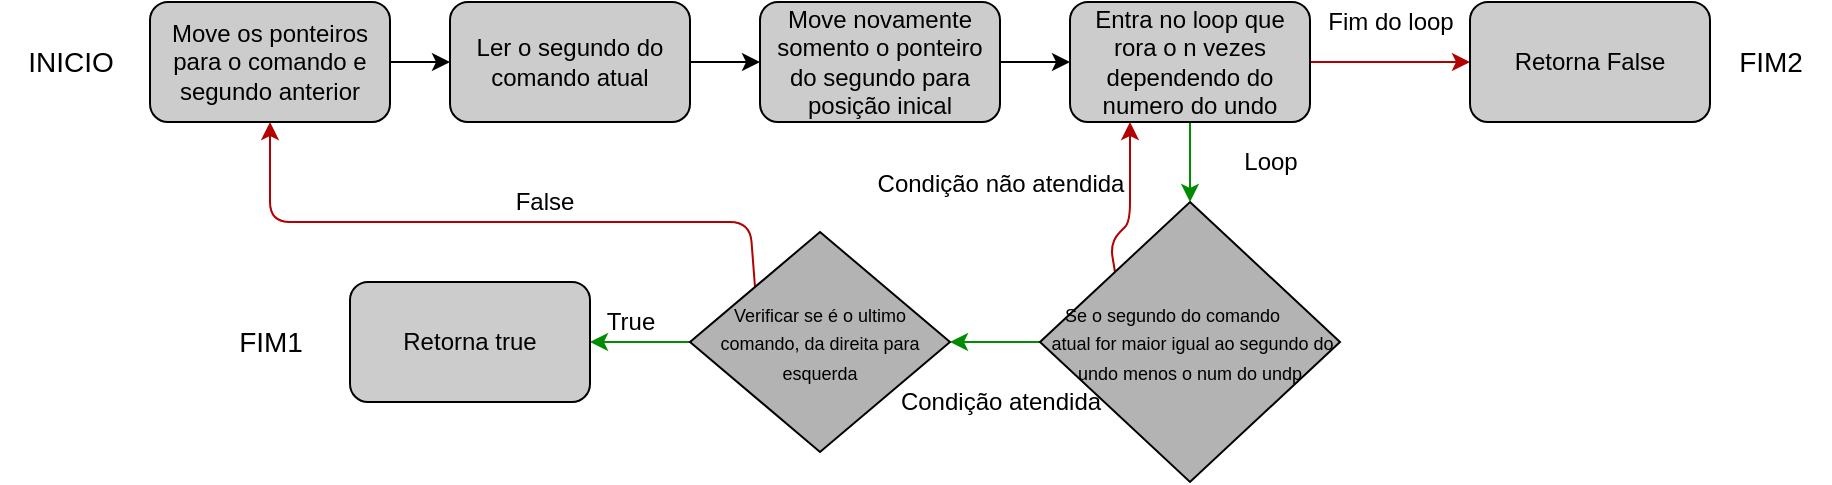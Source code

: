 <mxfile>
    <diagram id="FgnLwXC4yHfpkBwCduUZ" name="Page-1">
        <mxGraphModel dx="1386" dy="787" grid="1" gridSize="10" guides="1" tooltips="1" connect="1" arrows="1" fold="1" page="1" pageScale="1" pageWidth="850" pageHeight="1100" math="0" shadow="0">
            <root>
                <mxCell id="0"/>
                <mxCell id="1" parent="0"/>
                <mxCell id="2" value="&lt;font color=&quot;#000000&quot; style=&quot;font-size: 14px;&quot;&gt;INICIO&lt;/font&gt;" style="text;html=1;align=center;verticalAlign=middle;resizable=0;points=[];autosize=1;strokeColor=none;fillColor=none;" parent="1" vertex="1">
                    <mxGeometry x="45" y="285" width="70" height="30" as="geometry"/>
                </mxCell>
                <mxCell id="8" style="edgeStyle=none;html=1;entryX=0;entryY=0.5;entryDx=0;entryDy=0;fontSize=14;fontColor=#000000;" parent="1" source="3" target="6" edge="1">
                    <mxGeometry relative="1" as="geometry"/>
                </mxCell>
                <mxCell id="3" value="&lt;font color=&quot;#000000&quot;&gt;Move os ponteiros para o comando e segundo anterior&lt;/font&gt;" style="rounded=1;whiteSpace=wrap;html=1;strokeColor=#000000;fillColor=#CCCCCC;" parent="1" vertex="1">
                    <mxGeometry x="120" y="270" width="120" height="60" as="geometry"/>
                </mxCell>
                <mxCell id="9" style="edgeStyle=none;html=1;entryX=0;entryY=0.5;entryDx=0;entryDy=0;fontSize=14;fontColor=#000000;" parent="1" source="6" target="7" edge="1">
                    <mxGeometry relative="1" as="geometry"/>
                </mxCell>
                <mxCell id="6" value="&lt;font color=&quot;#000000&quot;&gt;Ler o segundo do comando atual&lt;/font&gt;" style="rounded=1;whiteSpace=wrap;html=1;strokeColor=#000000;fillColor=#CCCCCC;" parent="1" vertex="1">
                    <mxGeometry x="270" y="270" width="120" height="60" as="geometry"/>
                </mxCell>
                <mxCell id="11" style="edgeStyle=none;html=1;entryX=0;entryY=0.5;entryDx=0;entryDy=0;fontSize=14;fontColor=#000000;" parent="1" source="7" target="10" edge="1">
                    <mxGeometry relative="1" as="geometry"/>
                </mxCell>
                <mxCell id="7" value="&lt;font color=&quot;#000000&quot;&gt;Move novamente somento o ponteiro do segundo para posição inical&lt;/font&gt;" style="rounded=1;whiteSpace=wrap;html=1;strokeColor=#000000;fillColor=#CCCCCC;" parent="1" vertex="1">
                    <mxGeometry x="425" y="270" width="120" height="60" as="geometry"/>
                </mxCell>
                <mxCell id="14" style="edgeStyle=none;html=1;fontSize=14;fontColor=#000000;fillColor=#008a00;strokeColor=#008C00;" parent="1" source="10" target="13" edge="1">
                    <mxGeometry relative="1" as="geometry"/>
                </mxCell>
                <mxCell id="30" style="edgeStyle=none;html=1;entryX=0;entryY=0.5;entryDx=0;entryDy=0;fontSize=12;fontColor=#000000;fillColor=#a20025;strokeColor=#B30000;" parent="1" source="10" target="28" edge="1">
                    <mxGeometry relative="1" as="geometry"/>
                </mxCell>
                <mxCell id="31" value="Fim do loop" style="edgeLabel;html=1;align=center;verticalAlign=middle;resizable=0;points=[];fontSize=12;fontColor=#000000;labelBackgroundColor=none;" parent="30" vertex="1" connectable="0">
                    <mxGeometry x="-0.4" y="2" relative="1" as="geometry">
                        <mxPoint x="16" y="-18" as="offset"/>
                    </mxGeometry>
                </mxCell>
                <mxCell id="10" value="&lt;font color=&quot;#000000&quot;&gt;Entra no loop que rora o n vezes dependendo do numero do undo&lt;/font&gt;" style="rounded=1;whiteSpace=wrap;html=1;strokeColor=#000000;fillColor=#CCCCCC;" parent="1" vertex="1">
                    <mxGeometry x="580" y="270" width="120" height="60" as="geometry"/>
                </mxCell>
                <mxCell id="15" style="edgeStyle=none;html=1;fontSize=9;fontColor=#000000;entryX=0.25;entryY=1;entryDx=0;entryDy=0;exitX=0;exitY=0;exitDx=0;exitDy=0;fillColor=#a20025;strokeColor=#B30000;" parent="1" source="13" target="10" edge="1">
                    <mxGeometry relative="1" as="geometry">
                        <mxPoint x="530" y="440" as="targetPoint"/>
                        <Array as="points">
                            <mxPoint x="600" y="390"/>
                            <mxPoint x="610" y="380"/>
                        </Array>
                    </mxGeometry>
                </mxCell>
                <mxCell id="16" value="Condição não atendida" style="edgeLabel;html=1;align=center;verticalAlign=middle;resizable=0;points=[];fontSize=12;fontColor=#000000;labelBackgroundColor=none;" parent="15" vertex="1" connectable="0">
                    <mxGeometry x="-0.203" y="-4" relative="1" as="geometry">
                        <mxPoint x="-69" y="-17" as="offset"/>
                    </mxGeometry>
                </mxCell>
                <mxCell id="21" style="edgeStyle=none;html=1;entryX=1;entryY=0.5;entryDx=0;entryDy=0;fontSize=12;fontColor=#000000;exitX=0;exitY=0.5;exitDx=0;exitDy=0;fillColor=#008a00;strokeColor=#008C00;" parent="1" source="13" target="17" edge="1">
                    <mxGeometry relative="1" as="geometry">
                        <mxPoint x="560" y="440" as="sourcePoint"/>
                    </mxGeometry>
                </mxCell>
                <mxCell id="13" value="&lt;font style=&quot;font-size: 9px;&quot;&gt;Se o segundo do comando&amp;nbsp; &amp;nbsp; &amp;nbsp; &amp;nbsp; &amp;nbsp;atual for maior igual ao segundo do undo menos o num do undp&lt;/font&gt;" style="rhombus;whiteSpace=wrap;html=1;labelBackgroundColor=none;strokeColor=#000000;fontColor=#000000;fillColor=#B3B3B3;gradientColor=none;" parent="1" vertex="1">
                    <mxGeometry x="565" y="370" width="150" height="140" as="geometry"/>
                </mxCell>
                <mxCell id="19" style="edgeStyle=none;html=1;exitX=0;exitY=0;exitDx=0;exitDy=0;entryX=0.5;entryY=1;entryDx=0;entryDy=0;fontSize=12;fontColor=#000000;fillColor=#a20025;strokeColor=#B30000;" parent="1" source="17" target="3" edge="1">
                    <mxGeometry relative="1" as="geometry">
                        <Array as="points">
                            <mxPoint x="420" y="380"/>
                            <mxPoint x="180" y="380"/>
                        </Array>
                    </mxGeometry>
                </mxCell>
                <mxCell id="20" value="False" style="edgeLabel;html=1;align=center;verticalAlign=middle;resizable=0;points=[];fontSize=12;fontColor=#000000;labelBackgroundColor=none;" parent="19" vertex="1" connectable="0">
                    <mxGeometry x="-0.161" y="5" relative="1" as="geometry">
                        <mxPoint y="-15" as="offset"/>
                    </mxGeometry>
                </mxCell>
                <mxCell id="24" style="edgeStyle=none;html=1;fontSize=12;fontColor=#000000;entryX=1;entryY=0.5;entryDx=0;entryDy=0;fillColor=#008a00;strokeColor=#008C00;" parent="1" source="17" target="25" edge="1">
                    <mxGeometry relative="1" as="geometry">
                        <mxPoint x="350" y="440" as="targetPoint"/>
                    </mxGeometry>
                </mxCell>
                <mxCell id="27" value="True" style="edgeLabel;html=1;align=center;verticalAlign=middle;resizable=0;points=[];fontSize=12;fontColor=#000000;labelBackgroundColor=none;" parent="24" vertex="1" connectable="0">
                    <mxGeometry x="0.4" y="4" relative="1" as="geometry">
                        <mxPoint x="5" y="-14" as="offset"/>
                    </mxGeometry>
                </mxCell>
                <mxCell id="17" value="&lt;font style=&quot;font-size: 9px;&quot;&gt;Verificar se é o ultimo comando, da direita para esquerda&lt;/font&gt;" style="rhombus;whiteSpace=wrap;html=1;labelBackgroundColor=none;strokeColor=#000000;fontColor=#000000;fillColor=#B3B3B3;" parent="1" vertex="1">
                    <mxGeometry x="390" y="385" width="130" height="110" as="geometry"/>
                </mxCell>
                <mxCell id="25" value="&lt;font color=&quot;#000000&quot;&gt;Retorna true&lt;/font&gt;" style="rounded=1;whiteSpace=wrap;html=1;strokeColor=#000000;fillColor=#CCCCCC;" parent="1" vertex="1">
                    <mxGeometry x="220" y="410" width="120" height="60" as="geometry"/>
                </mxCell>
                <mxCell id="26" value="&lt;font color=&quot;#000000&quot; style=&quot;font-size: 14px;&quot;&gt;FIM1&lt;/font&gt;" style="text;html=1;align=center;verticalAlign=middle;resizable=0;points=[];autosize=1;strokeColor=none;fillColor=none;" parent="1" vertex="1">
                    <mxGeometry x="150" y="425" width="60" height="30" as="geometry"/>
                </mxCell>
                <mxCell id="28" value="&lt;font color=&quot;#000000&quot;&gt;Retorna False&lt;/font&gt;" style="rounded=1;whiteSpace=wrap;html=1;strokeColor=#000000;fillColor=#CCCCCC;" parent="1" vertex="1">
                    <mxGeometry x="780" y="270" width="120" height="60" as="geometry"/>
                </mxCell>
                <mxCell id="29" value="&lt;font color=&quot;#000000&quot; style=&quot;font-size: 14px;&quot;&gt;FIM2&lt;/font&gt;" style="text;html=1;align=center;verticalAlign=middle;resizable=0;points=[];autosize=1;strokeColor=none;fillColor=none;" parent="1" vertex="1">
                    <mxGeometry x="900" y="285" width="60" height="30" as="geometry"/>
                </mxCell>
                <mxCell id="33" value="Loop" style="edgeLabel;html=1;align=center;verticalAlign=middle;resizable=0;points=[];fontSize=12;fontColor=#000000;labelBackgroundColor=none;" parent="1" vertex="1" connectable="0">
                    <mxGeometry x="680" y="350" as="geometry"/>
                </mxCell>
                <mxCell id="34" value="Condição atendida" style="edgeLabel;html=1;align=center;verticalAlign=middle;resizable=0;points=[];fontSize=12;fontColor=#000000;labelBackgroundColor=none;" parent="1" vertex="1" connectable="0">
                    <mxGeometry x="545" y="469.999" as="geometry"/>
                </mxCell>
            </root>
        </mxGraphModel>
    </diagram>
</mxfile>